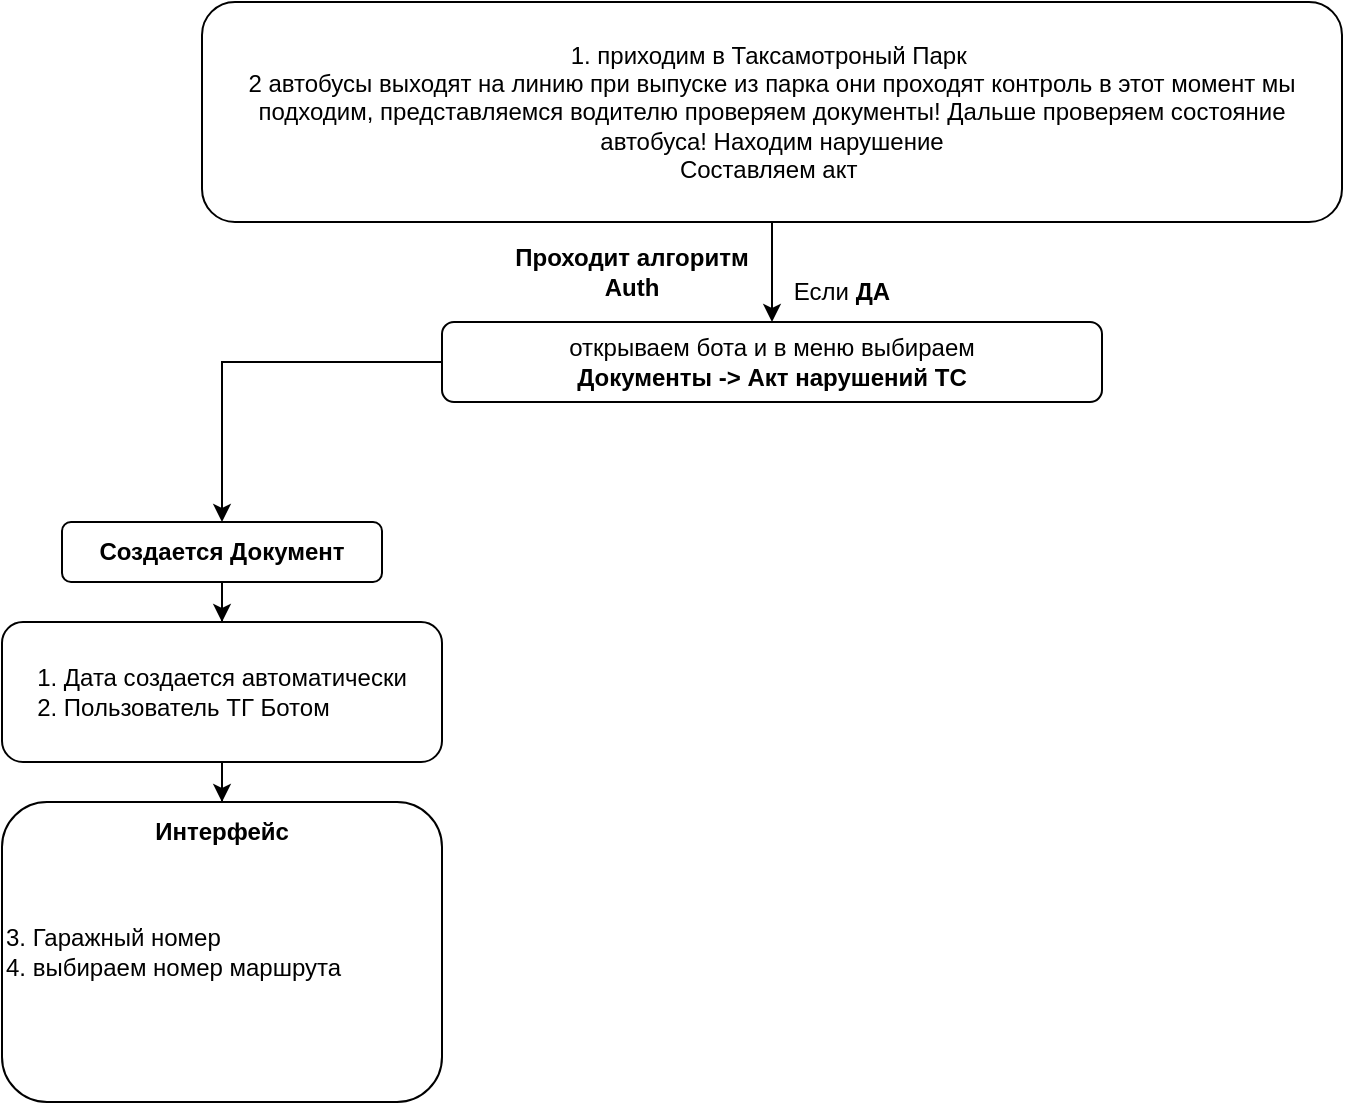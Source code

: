 <mxfile version="22.0.8" type="github">
  <diagram name="Страница — 1" id="SPHt7ZytzHKo-IP5oX0M">
    <mxGraphModel dx="1434" dy="750" grid="1" gridSize="10" guides="1" tooltips="1" connect="1" arrows="1" fold="1" page="1" pageScale="1" pageWidth="827" pageHeight="1169" math="0" shadow="0">
      <root>
        <mxCell id="0" />
        <mxCell id="1" parent="0" />
        <mxCell id="XXswtY91_qXGHENN87gQ-3" value="" style="edgeStyle=orthogonalEdgeStyle;rounded=0;orthogonalLoop=1;jettySize=auto;html=1;" edge="1" parent="1" source="XXswtY91_qXGHENN87gQ-1" target="XXswtY91_qXGHENN87gQ-2">
          <mxGeometry relative="1" as="geometry" />
        </mxCell>
        <mxCell id="XXswtY91_qXGHENN87gQ-1" value="&lt;div&gt;1. приходим в Таксамотроный Парк&amp;nbsp;&lt;/div&gt;&lt;div&gt;2 автобусы выходят на линию при выпуске из парка они проходят контроль в этот момент мы подходим, представляемся водителю проверяем документы! Дальше проверяем состояние автобуса! Находим нарушение&lt;/div&gt;&lt;div&gt;Составляем акт&amp;nbsp;&lt;/div&gt;" style="rounded=1;whiteSpace=wrap;html=1;" vertex="1" parent="1">
          <mxGeometry x="140" y="10" width="570" height="110" as="geometry" />
        </mxCell>
        <mxCell id="XXswtY91_qXGHENN87gQ-14" value="" style="edgeStyle=orthogonalEdgeStyle;rounded=0;orthogonalLoop=1;jettySize=auto;html=1;" edge="1" parent="1" source="XXswtY91_qXGHENN87gQ-2" target="XXswtY91_qXGHENN87gQ-13">
          <mxGeometry relative="1" as="geometry" />
        </mxCell>
        <mxCell id="XXswtY91_qXGHENN87gQ-2" value="открываем бота и в меню выбираем&lt;br&gt;&lt;b&gt;Документы -&amp;gt; Акт нарушений ТС&lt;/b&gt;" style="whiteSpace=wrap;html=1;rounded=1;" vertex="1" parent="1">
          <mxGeometry x="260" y="170" width="330" height="40" as="geometry" />
        </mxCell>
        <mxCell id="XXswtY91_qXGHENN87gQ-5" value="&lt;b&gt;Проходит алгоритм Auth&lt;/b&gt;" style="text;html=1;strokeColor=none;fillColor=none;align=center;verticalAlign=middle;whiteSpace=wrap;rounded=0;" vertex="1" parent="1">
          <mxGeometry x="290" y="130" width="130" height="30" as="geometry" />
        </mxCell>
        <mxCell id="XXswtY91_qXGHENN87gQ-6" value="Если &lt;b&gt;ДА&lt;/b&gt;" style="text;html=1;strokeColor=none;fillColor=none;align=center;verticalAlign=middle;whiteSpace=wrap;rounded=0;" vertex="1" parent="1">
          <mxGeometry x="430" y="140" width="60" height="30" as="geometry" />
        </mxCell>
        <mxCell id="XXswtY91_qXGHENN87gQ-16" value="" style="edgeStyle=orthogonalEdgeStyle;rounded=0;orthogonalLoop=1;jettySize=auto;html=1;" edge="1" parent="1" source="XXswtY91_qXGHENN87gQ-13" target="XXswtY91_qXGHENN87gQ-15">
          <mxGeometry relative="1" as="geometry" />
        </mxCell>
        <mxCell id="XXswtY91_qXGHENN87gQ-13" value="&lt;b&gt;Создается Документ&lt;/b&gt;" style="whiteSpace=wrap;html=1;rounded=1;" vertex="1" parent="1">
          <mxGeometry x="70" y="270" width="160" height="30" as="geometry" />
        </mxCell>
        <mxCell id="XXswtY91_qXGHENN87gQ-18" value="" style="edgeStyle=orthogonalEdgeStyle;rounded=0;orthogonalLoop=1;jettySize=auto;html=1;" edge="1" parent="1" source="XXswtY91_qXGHENN87gQ-15" target="XXswtY91_qXGHENN87gQ-17">
          <mxGeometry relative="1" as="geometry" />
        </mxCell>
        <mxCell id="XXswtY91_qXGHENN87gQ-15" value="1. Дата создается автоматически&lt;br&gt;&lt;div style=&quot;text-align: left;&quot;&gt;&lt;span style=&quot;background-color: initial;&quot;&gt;2. Пользователь ТГ Ботом&lt;/span&gt;&lt;/div&gt;" style="whiteSpace=wrap;html=1;rounded=1;" vertex="1" parent="1">
          <mxGeometry x="40" y="320" width="220" height="70" as="geometry" />
        </mxCell>
        <mxCell id="XXswtY91_qXGHENN87gQ-17" value="3. Гаражный номер&lt;br&gt;4. выбираем номер маршрута" style="whiteSpace=wrap;html=1;rounded=1;align=left;" vertex="1" parent="1">
          <mxGeometry x="40" y="410" width="220" height="150" as="geometry" />
        </mxCell>
        <mxCell id="XXswtY91_qXGHENN87gQ-19" value="&lt;b&gt;Интерфейс&lt;/b&gt;" style="text;html=1;strokeColor=none;fillColor=none;align=center;verticalAlign=middle;whiteSpace=wrap;rounded=0;" vertex="1" parent="1">
          <mxGeometry x="120" y="410" width="60" height="30" as="geometry" />
        </mxCell>
      </root>
    </mxGraphModel>
  </diagram>
</mxfile>

